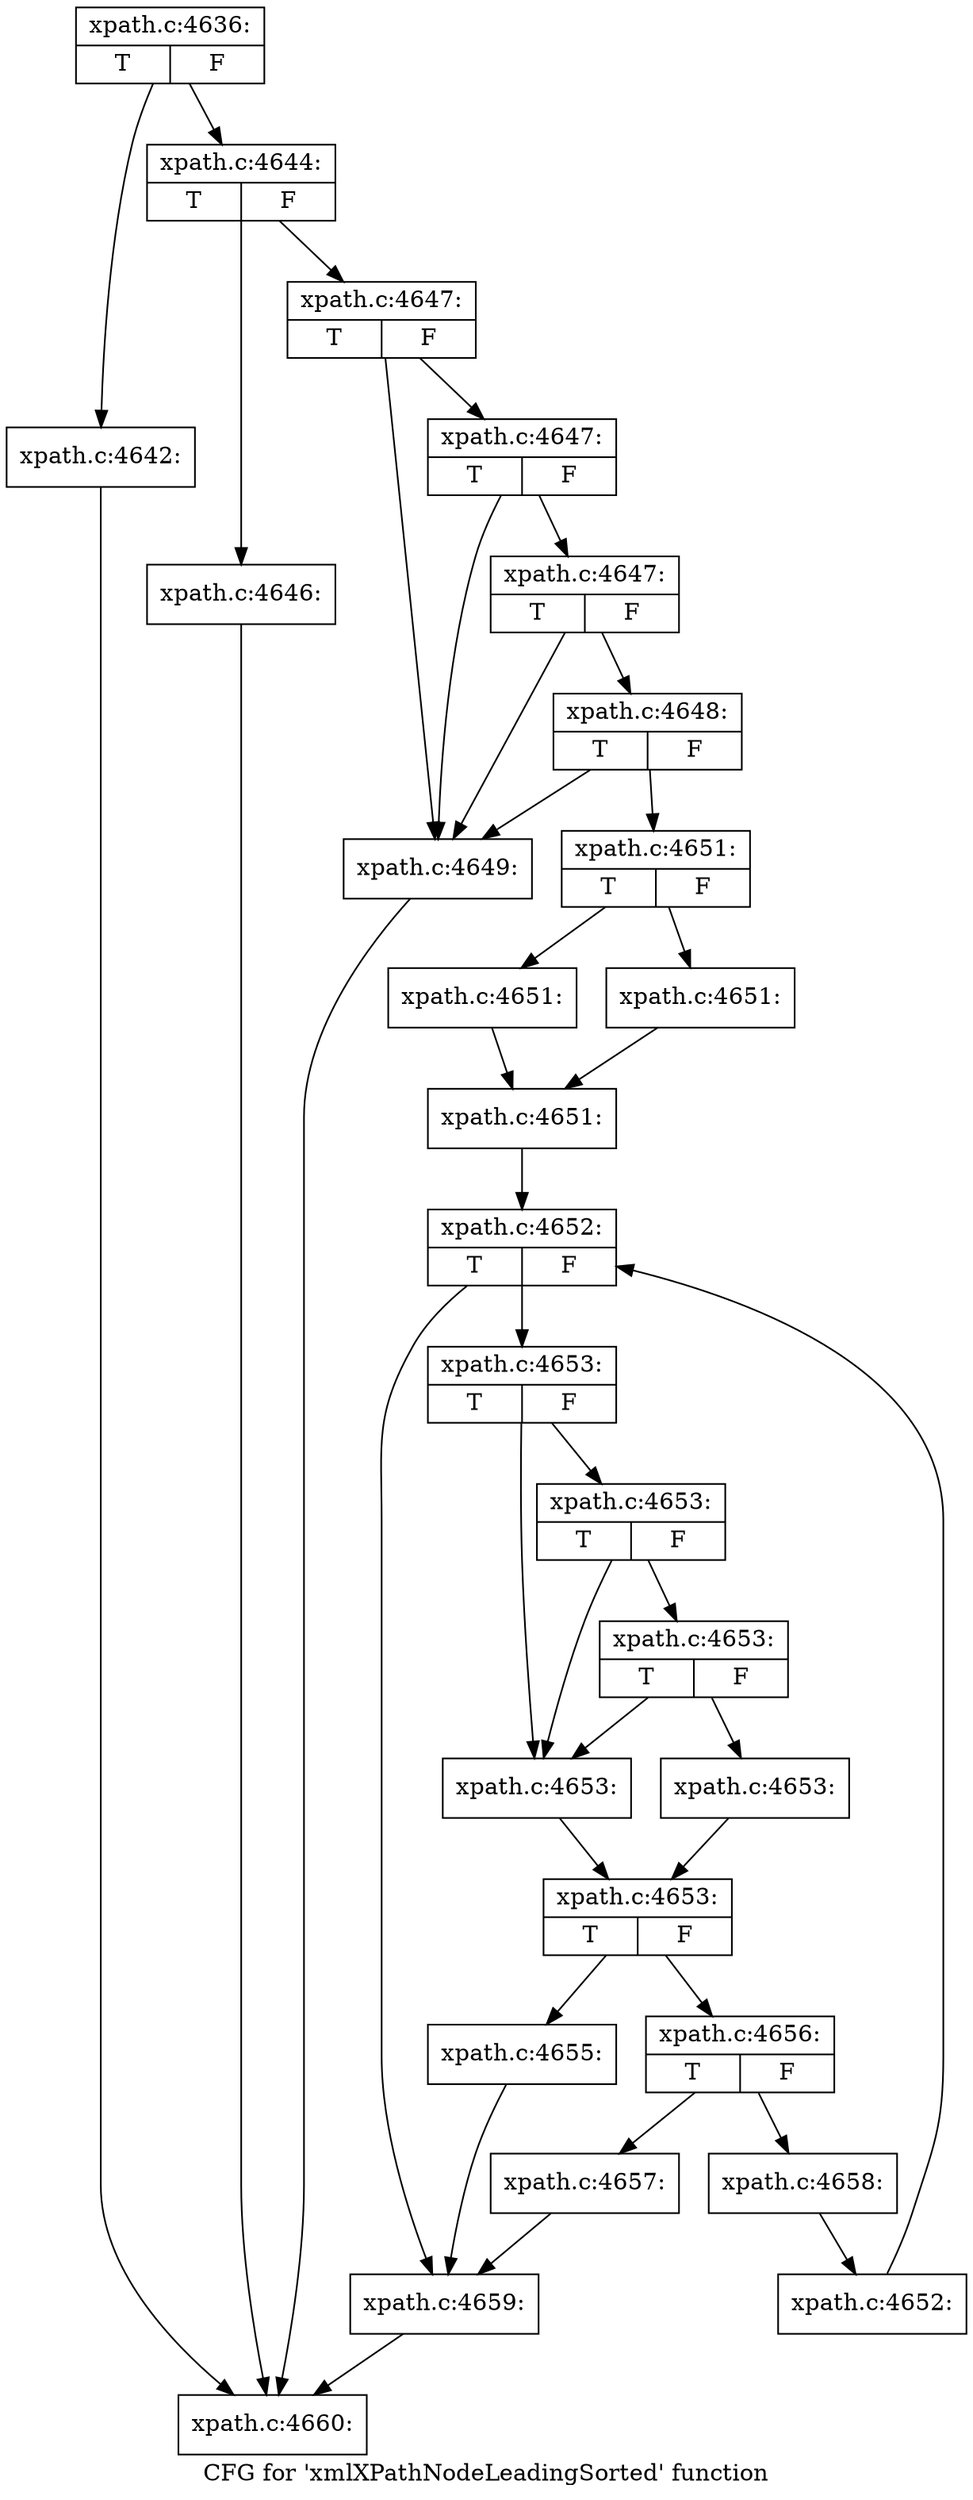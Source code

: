 digraph "CFG for 'xmlXPathNodeLeadingSorted' function" {
	label="CFG for 'xmlXPathNodeLeadingSorted' function";

	Node0x55e6b25b44a0 [shape=record,label="{xpath.c:4636:|{<s0>T|<s1>F}}"];
	Node0x55e6b25b44a0 -> Node0x55e6b25b9ce0;
	Node0x55e6b25b44a0 -> Node0x55e6b25b9d30;
	Node0x55e6b25b9ce0 [shape=record,label="{xpath.c:4642:}"];
	Node0x55e6b25b9ce0 -> Node0x55e6b25b8780;
	Node0x55e6b25b9d30 [shape=record,label="{xpath.c:4644:|{<s0>T|<s1>F}}"];
	Node0x55e6b25b9d30 -> Node0x55e6b25ba3f0;
	Node0x55e6b25b9d30 -> Node0x55e6b25ba440;
	Node0x55e6b25ba3f0 [shape=record,label="{xpath.c:4646:}"];
	Node0x55e6b25ba3f0 -> Node0x55e6b25b8780;
	Node0x55e6b25ba440 [shape=record,label="{xpath.c:4647:|{<s0>T|<s1>F}}"];
	Node0x55e6b25ba440 -> Node0x55e6b25ba930;
	Node0x55e6b25ba440 -> Node0x55e6b25baad0;
	Node0x55e6b25baad0 [shape=record,label="{xpath.c:4647:|{<s0>T|<s1>F}}"];
	Node0x55e6b25baad0 -> Node0x55e6b25ba930;
	Node0x55e6b25baad0 -> Node0x55e6b25baa50;
	Node0x55e6b25baa50 [shape=record,label="{xpath.c:4647:|{<s0>T|<s1>F}}"];
	Node0x55e6b25baa50 -> Node0x55e6b25ba930;
	Node0x55e6b25baa50 -> Node0x55e6b25ba9d0;
	Node0x55e6b25ba9d0 [shape=record,label="{xpath.c:4648:|{<s0>T|<s1>F}}"];
	Node0x55e6b25ba9d0 -> Node0x55e6b25ba980;
	Node0x55e6b25ba9d0 -> Node0x55e6b25ba930;
	Node0x55e6b25ba930 [shape=record,label="{xpath.c:4649:}"];
	Node0x55e6b25ba930 -> Node0x55e6b25b8780;
	Node0x55e6b25ba980 [shape=record,label="{xpath.c:4651:|{<s0>T|<s1>F}}"];
	Node0x55e6b25ba980 -> Node0x55e6b25bb590;
	Node0x55e6b25ba980 -> Node0x55e6b25bb5e0;
	Node0x55e6b25bb590 [shape=record,label="{xpath.c:4651:}"];
	Node0x55e6b25bb590 -> Node0x55e6b25bb630;
	Node0x55e6b25bb5e0 [shape=record,label="{xpath.c:4651:}"];
	Node0x55e6b25bb5e0 -> Node0x55e6b25bb630;
	Node0x55e6b25bb630 [shape=record,label="{xpath.c:4651:}"];
	Node0x55e6b25bb630 -> Node0x55e6b25bbc30;
	Node0x55e6b25bbc30 [shape=record,label="{xpath.c:4652:|{<s0>T|<s1>F}}"];
	Node0x55e6b25bbc30 -> Node0x55e6b25bbf10;
	Node0x55e6b25bbc30 -> Node0x55e6b25bbad0;
	Node0x55e6b25bbf10 [shape=record,label="{xpath.c:4653:|{<s0>T|<s1>F}}"];
	Node0x55e6b25bbf10 -> Node0x55e6b25bc3e0;
	Node0x55e6b25bbf10 -> Node0x55e6b25bc2f0;
	Node0x55e6b25bc3e0 [shape=record,label="{xpath.c:4653:|{<s0>T|<s1>F}}"];
	Node0x55e6b25bc3e0 -> Node0x55e6b25bc390;
	Node0x55e6b25bc3e0 -> Node0x55e6b25bc2f0;
	Node0x55e6b25bc390 [shape=record,label="{xpath.c:4653:|{<s0>T|<s1>F}}"];
	Node0x55e6b25bc390 -> Node0x55e6b25bc2a0;
	Node0x55e6b25bc390 -> Node0x55e6b25bc2f0;
	Node0x55e6b25bc2a0 [shape=record,label="{xpath.c:4653:}"];
	Node0x55e6b25bc2a0 -> Node0x55e6b25bc340;
	Node0x55e6b25bc2f0 [shape=record,label="{xpath.c:4653:}"];
	Node0x55e6b25bc2f0 -> Node0x55e6b25bc340;
	Node0x55e6b25bc340 [shape=record,label="{xpath.c:4653:|{<s0>T|<s1>F}}"];
	Node0x55e6b25bc340 -> Node0x55e6b25bcea0;
	Node0x55e6b25bc340 -> Node0x55e6b25bcef0;
	Node0x55e6b25bcea0 [shape=record,label="{xpath.c:4655:}"];
	Node0x55e6b25bcea0 -> Node0x55e6b25bbad0;
	Node0x55e6b25bcef0 [shape=record,label="{xpath.c:4656:|{<s0>T|<s1>F}}"];
	Node0x55e6b25bcef0 -> Node0x55e6b25bd300;
	Node0x55e6b25bcef0 -> Node0x55e6b25bd350;
	Node0x55e6b25bd300 [shape=record,label="{xpath.c:4657:}"];
	Node0x55e6b25bd300 -> Node0x55e6b25bbad0;
	Node0x55e6b25bd350 [shape=record,label="{xpath.c:4658:}"];
	Node0x55e6b25bd350 -> Node0x55e6b25bbe80;
	Node0x55e6b25bbe80 [shape=record,label="{xpath.c:4652:}"];
	Node0x55e6b25bbe80 -> Node0x55e6b25bbc30;
	Node0x55e6b25bbad0 [shape=record,label="{xpath.c:4659:}"];
	Node0x55e6b25bbad0 -> Node0x55e6b25b8780;
	Node0x55e6b25b8780 [shape=record,label="{xpath.c:4660:}"];
}
